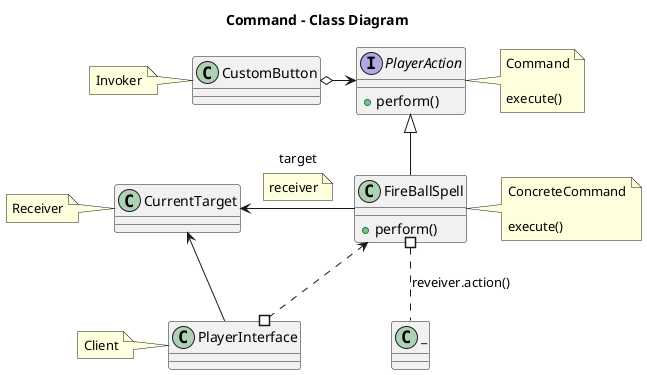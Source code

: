 @startuml

title Command - Class Diagram

class CustomButton
note left of CustomButton
    Invoker
end note


interface PlayerAction {
  + perform()
}
note right of PlayerAction
    Command
    
    execute()
end note


class FireBallSpell {
  + perform()
}
note right of FireBallSpell
    ConcreteCommand
    
    execute()
end note


class CurrentTarget
note left of CurrentTarget
    Receiver
end note


class PlayerInterface
note left of PlayerInterface
    Client
end note


CustomButton o-> PlayerAction
PlayerAction <|-down- FireBallSpell
CurrentTarget <- FireBallSpell : target
note bottom on link: receiver  
PlayerInterface -up-> CurrentTarget 
PlayerInterface #.up.> FireBallSpell
FireBallSpell #.down.  _:reveiver.action()


@enduml